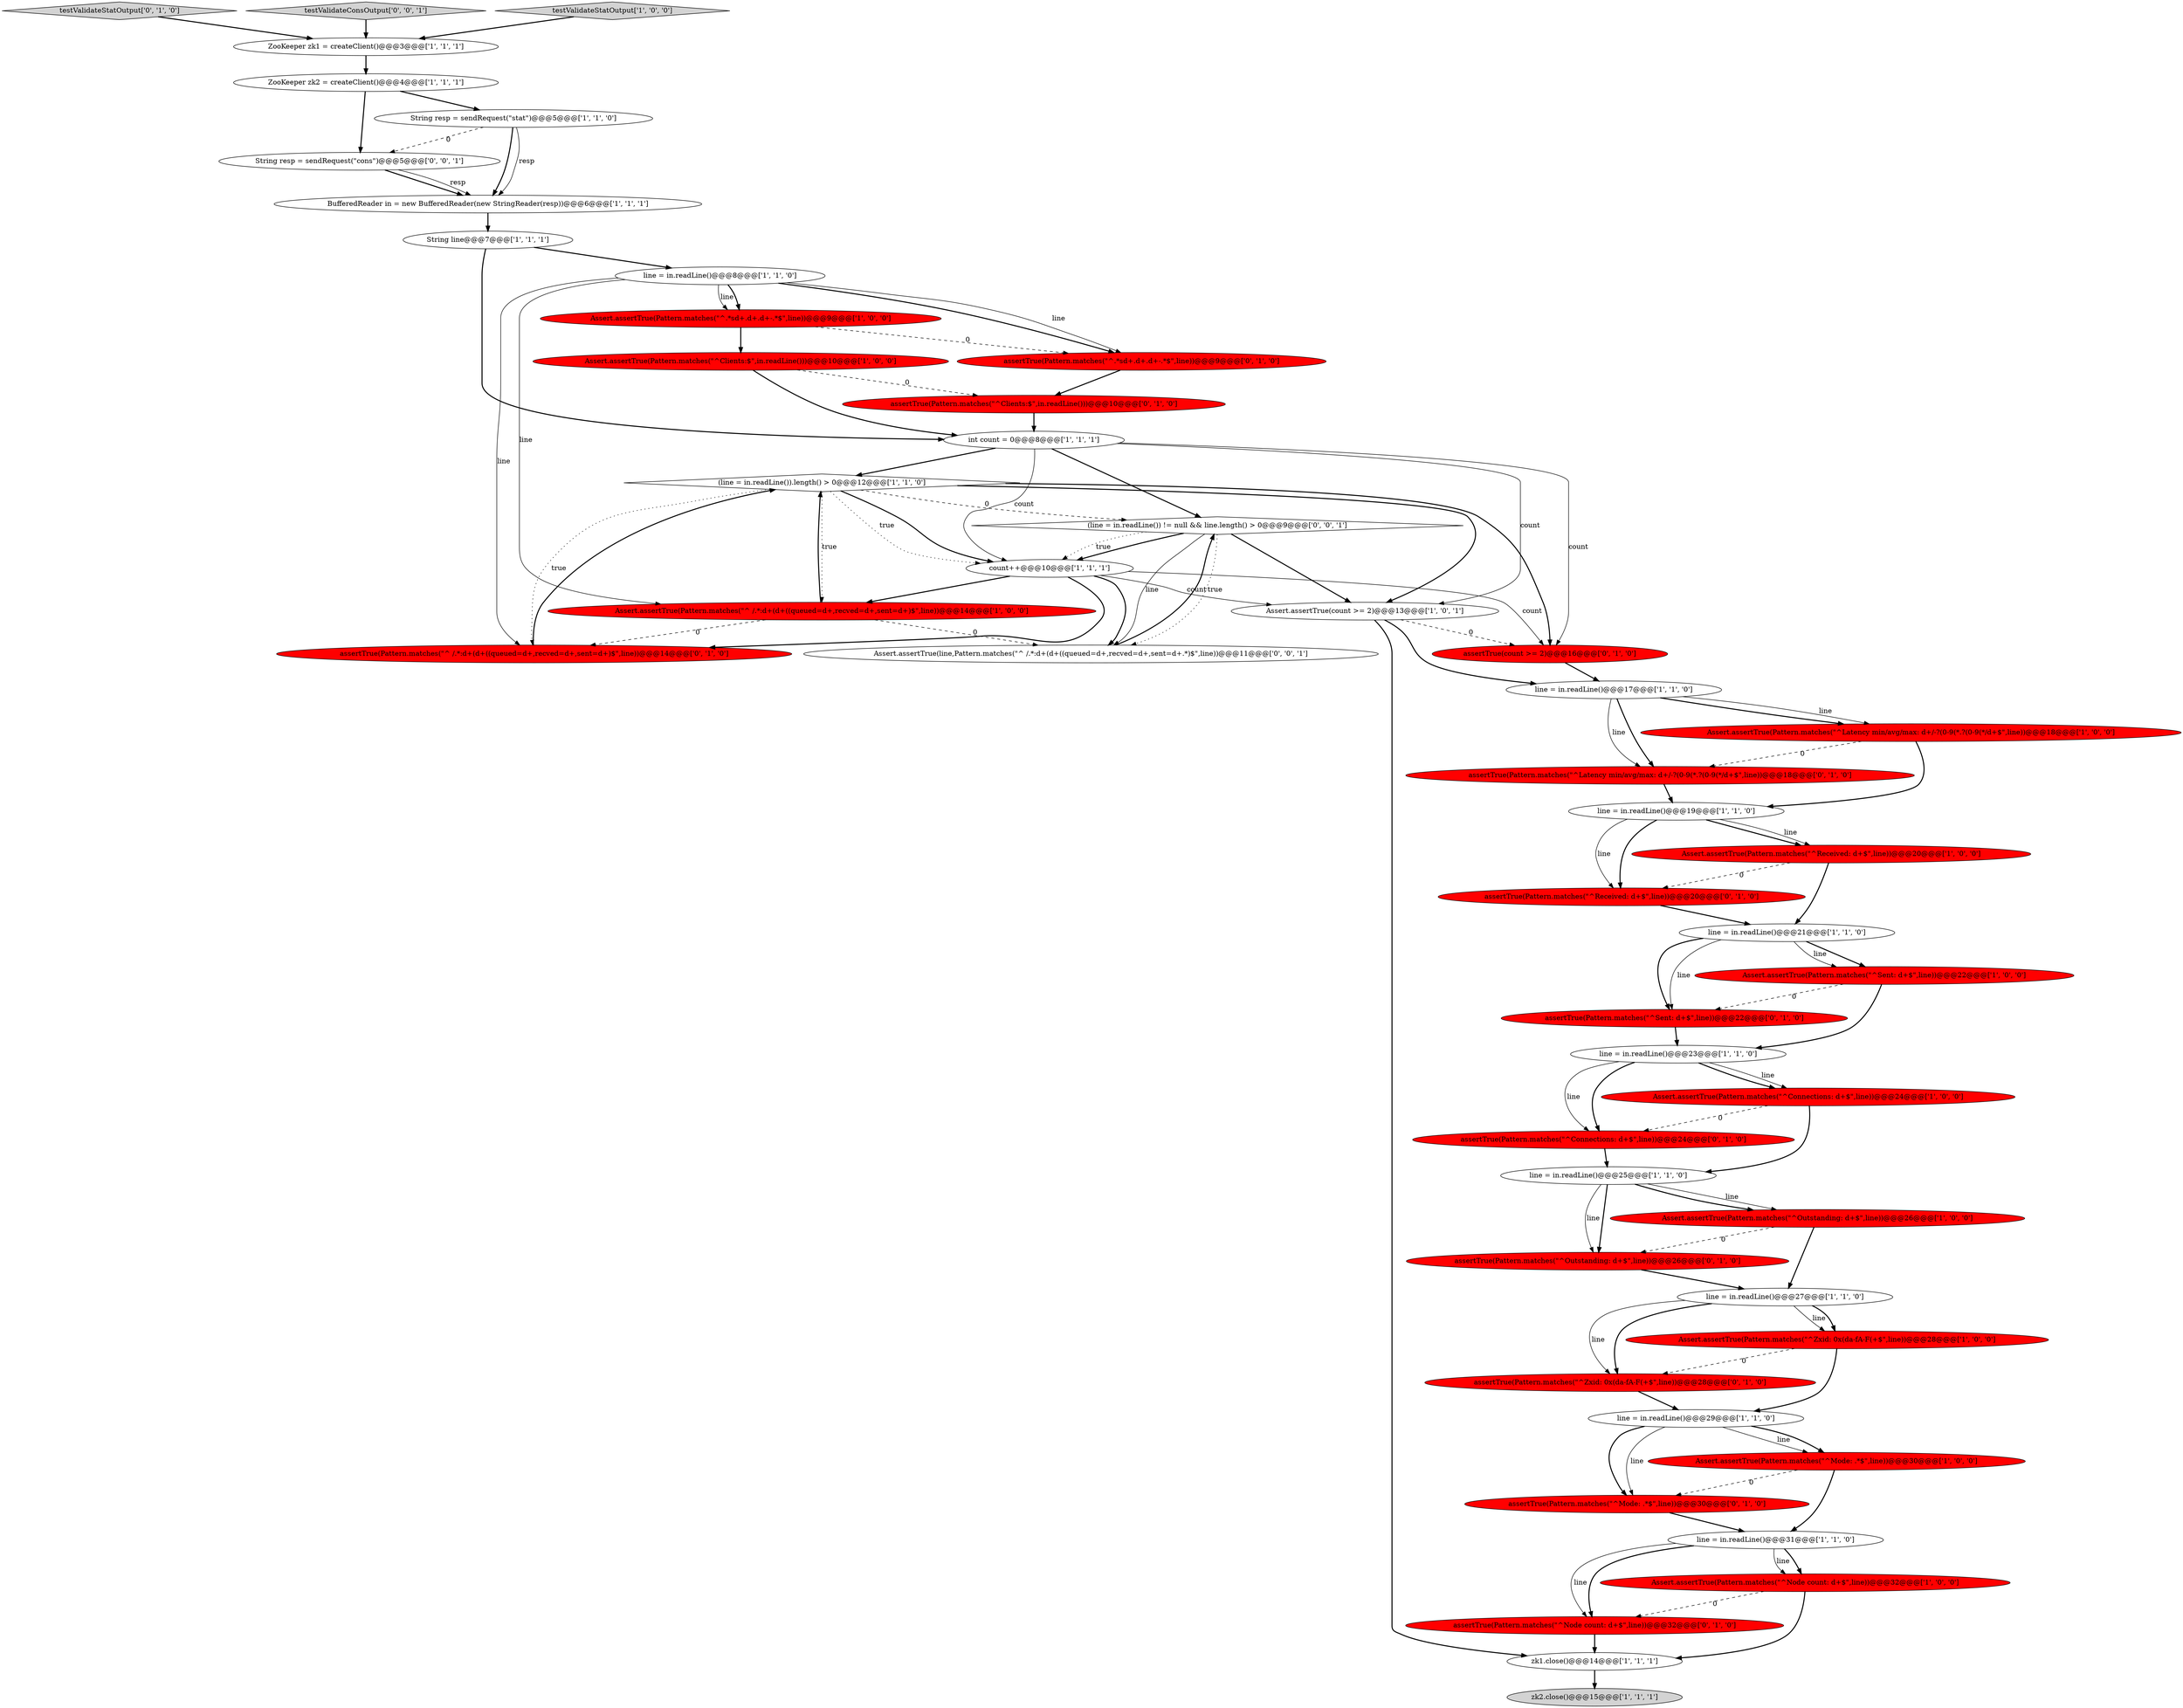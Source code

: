digraph {
29 [style = filled, label = "line = in.readLine()@@@19@@@['1', '1', '0']", fillcolor = white, shape = ellipse image = "AAA0AAABBB1BBB"];
25 [style = filled, label = "String resp = sendRequest(\"stat\")@@@5@@@['1', '1', '0']", fillcolor = white, shape = ellipse image = "AAA0AAABBB1BBB"];
33 [style = filled, label = "testValidateStatOutput['0', '1', '0']", fillcolor = lightgray, shape = diamond image = "AAA0AAABBB2BBB"];
22 [style = filled, label = "Assert.assertTrue(Pattern.matches(\"^Clients:$\",in.readLine()))@@@10@@@['1', '0', '0']", fillcolor = red, shape = ellipse image = "AAA1AAABBB1BBB"];
45 [style = filled, label = "(line = in.readLine()) != null && line.length() > 0@@@9@@@['0', '0', '1']", fillcolor = white, shape = diamond image = "AAA0AAABBB3BBB"];
19 [style = filled, label = "Assert.assertTrue(Pattern.matches(\"^ /.*:\d+\(\d+\(\(queued=\d+,recved=\d+,sent=\d+\)$\",line))@@@14@@@['1', '0', '0']", fillcolor = red, shape = ellipse image = "AAA1AAABBB1BBB"];
18 [style = filled, label = "String line@@@7@@@['1', '1', '1']", fillcolor = white, shape = ellipse image = "AAA0AAABBB1BBB"];
20 [style = filled, label = "line = in.readLine()@@@23@@@['1', '1', '0']", fillcolor = white, shape = ellipse image = "AAA0AAABBB1BBB"];
10 [style = filled, label = "zk2.close()@@@15@@@['1', '1', '1']", fillcolor = lightgray, shape = ellipse image = "AAA0AAABBB1BBB"];
12 [style = filled, label = "line = in.readLine()@@@8@@@['1', '1', '0']", fillcolor = white, shape = ellipse image = "AAA0AAABBB1BBB"];
24 [style = filled, label = "Assert.assertTrue(Pattern.matches(\"^Sent: \d+$\",line))@@@22@@@['1', '0', '0']", fillcolor = red, shape = ellipse image = "AAA1AAABBB1BBB"];
31 [style = filled, label = "Assert.assertTrue(Pattern.matches(\"^Node count: \d+$\",line))@@@32@@@['1', '0', '0']", fillcolor = red, shape = ellipse image = "AAA1AAABBB1BBB"];
40 [style = filled, label = "assertTrue(Pattern.matches(\"^Latency min/avg/max: \d+/-?(0-9(*.?(0-9(*/\d+$\",line))@@@18@@@['0', '1', '0']", fillcolor = red, shape = ellipse image = "AAA1AAABBB2BBB"];
1 [style = filled, label = "Assert.assertTrue(Pattern.matches(\"^Connections: \d+$\",line))@@@24@@@['1', '0', '0']", fillcolor = red, shape = ellipse image = "AAA1AAABBB1BBB"];
7 [style = filled, label = "zk1.close()@@@14@@@['1', '1', '1']", fillcolor = white, shape = ellipse image = "AAA0AAABBB1BBB"];
37 [style = filled, label = "assertTrue(Pattern.matches(\"^Mode: .*$\",line))@@@30@@@['0', '1', '0']", fillcolor = red, shape = ellipse image = "AAA1AAABBB2BBB"];
46 [style = filled, label = "testValidateConsOutput['0', '0', '1']", fillcolor = lightgray, shape = diamond image = "AAA0AAABBB3BBB"];
0 [style = filled, label = "line = in.readLine()@@@17@@@['1', '1', '0']", fillcolor = white, shape = ellipse image = "AAA0AAABBB1BBB"];
39 [style = filled, label = "assertTrue(Pattern.matches(\"^ /.*:\d+\(\d+\(\(queued=\d+,recved=\d+,sent=\d+\)$\",line))@@@14@@@['0', '1', '0']", fillcolor = red, shape = ellipse image = "AAA1AAABBB2BBB"];
15 [style = filled, label = "Assert.assertTrue(Pattern.matches(\"^Mode: .*$\",line))@@@30@@@['1', '0', '0']", fillcolor = red, shape = ellipse image = "AAA1AAABBB1BBB"];
8 [style = filled, label = "line = in.readLine()@@@25@@@['1', '1', '0']", fillcolor = white, shape = ellipse image = "AAA0AAABBB1BBB"];
9 [style = filled, label = "ZooKeeper zk2 = createClient()@@@4@@@['1', '1', '1']", fillcolor = white, shape = ellipse image = "AAA0AAABBB1BBB"];
2 [style = filled, label = "testValidateStatOutput['1', '0', '0']", fillcolor = lightgray, shape = diamond image = "AAA0AAABBB1BBB"];
23 [style = filled, label = "Assert.assertTrue(Pattern.matches(\"^Received: \d+$\",line))@@@20@@@['1', '0', '0']", fillcolor = red, shape = ellipse image = "AAA1AAABBB1BBB"];
48 [style = filled, label = "String resp = sendRequest(\"cons\")@@@5@@@['0', '0', '1']", fillcolor = white, shape = ellipse image = "AAA0AAABBB3BBB"];
38 [style = filled, label = "assertTrue(Pattern.matches(\"^Sent: \d+$\",line))@@@22@@@['0', '1', '0']", fillcolor = red, shape = ellipse image = "AAA1AAABBB2BBB"];
3 [style = filled, label = "Assert.assertTrue(Pattern.matches(\"^.*\s\d+\.\d+\.\d+-.*$\",line))@@@9@@@['1', '0', '0']", fillcolor = red, shape = ellipse image = "AAA1AAABBB1BBB"];
21 [style = filled, label = "BufferedReader in = new BufferedReader(new StringReader(resp))@@@6@@@['1', '1', '1']", fillcolor = white, shape = ellipse image = "AAA0AAABBB1BBB"];
4 [style = filled, label = "Assert.assertTrue(Pattern.matches(\"^Latency min/avg/max: \d+/-?(0-9(*.?(0-9(*/\d+$\",line))@@@18@@@['1', '0', '0']", fillcolor = red, shape = ellipse image = "AAA1AAABBB1BBB"];
35 [style = filled, label = "assertTrue(Pattern.matches(\"^.*\s\d+\.\d+\.\d+-.*$\",line))@@@9@@@['0', '1', '0']", fillcolor = red, shape = ellipse image = "AAA1AAABBB2BBB"];
47 [style = filled, label = "Assert.assertTrue(line,Pattern.matches(\"^ /.*:\d+\(\d+\(\(queued=\d+,recved=\d+,sent=\d+.*\)$\",line))@@@11@@@['0', '0', '1']", fillcolor = white, shape = ellipse image = "AAA0AAABBB3BBB"];
28 [style = filled, label = "(line = in.readLine()).length() > 0@@@12@@@['1', '1', '0']", fillcolor = white, shape = diamond image = "AAA0AAABBB1BBB"];
13 [style = filled, label = "line = in.readLine()@@@31@@@['1', '1', '0']", fillcolor = white, shape = ellipse image = "AAA0AAABBB1BBB"];
36 [style = filled, label = "assertTrue(Pattern.matches(\"^Outstanding: \d+$\",line))@@@26@@@['0', '1', '0']", fillcolor = red, shape = ellipse image = "AAA1AAABBB2BBB"];
5 [style = filled, label = "line = in.readLine()@@@21@@@['1', '1', '0']", fillcolor = white, shape = ellipse image = "AAA0AAABBB1BBB"];
6 [style = filled, label = "Assert.assertTrue(Pattern.matches(\"^Zxid: 0x(\da-fA-F(+$\",line))@@@28@@@['1', '0', '0']", fillcolor = red, shape = ellipse image = "AAA1AAABBB1BBB"];
17 [style = filled, label = "line = in.readLine()@@@29@@@['1', '1', '0']", fillcolor = white, shape = ellipse image = "AAA0AAABBB1BBB"];
34 [style = filled, label = "assertTrue(count >= 2)@@@16@@@['0', '1', '0']", fillcolor = red, shape = ellipse image = "AAA1AAABBB2BBB"];
14 [style = filled, label = "count++@@@10@@@['1', '1', '1']", fillcolor = white, shape = ellipse image = "AAA0AAABBB1BBB"];
16 [style = filled, label = "int count = 0@@@8@@@['1', '1', '1']", fillcolor = white, shape = ellipse image = "AAA0AAABBB1BBB"];
32 [style = filled, label = "assertTrue(Pattern.matches(\"^Connections: \d+$\",line))@@@24@@@['0', '1', '0']", fillcolor = red, shape = ellipse image = "AAA1AAABBB2BBB"];
42 [style = filled, label = "assertTrue(Pattern.matches(\"^Zxid: 0x(\da-fA-F(+$\",line))@@@28@@@['0', '1', '0']", fillcolor = red, shape = ellipse image = "AAA1AAABBB2BBB"];
44 [style = filled, label = "assertTrue(Pattern.matches(\"^Clients:$\",in.readLine()))@@@10@@@['0', '1', '0']", fillcolor = red, shape = ellipse image = "AAA1AAABBB2BBB"];
41 [style = filled, label = "assertTrue(Pattern.matches(\"^Received: \d+$\",line))@@@20@@@['0', '1', '0']", fillcolor = red, shape = ellipse image = "AAA1AAABBB2BBB"];
27 [style = filled, label = "line = in.readLine()@@@27@@@['1', '1', '0']", fillcolor = white, shape = ellipse image = "AAA0AAABBB1BBB"];
30 [style = filled, label = "ZooKeeper zk1 = createClient()@@@3@@@['1', '1', '1']", fillcolor = white, shape = ellipse image = "AAA0AAABBB1BBB"];
26 [style = filled, label = "Assert.assertTrue(Pattern.matches(\"^Outstanding: \d+$\",line))@@@26@@@['1', '0', '0']", fillcolor = red, shape = ellipse image = "AAA1AAABBB1BBB"];
43 [style = filled, label = "assertTrue(Pattern.matches(\"^Node count: \d+$\",line))@@@32@@@['0', '1', '0']", fillcolor = red, shape = ellipse image = "AAA1AAABBB2BBB"];
11 [style = filled, label = "Assert.assertTrue(count >= 2)@@@13@@@['1', '0', '1']", fillcolor = white, shape = ellipse image = "AAA0AAABBB1BBB"];
22->44 [style = dashed, label="0"];
16->11 [style = solid, label="count"];
28->45 [style = dashed, label="0"];
27->42 [style = solid, label="line"];
31->43 [style = dashed, label="0"];
25->48 [style = dashed, label="0"];
28->14 [style = dotted, label="true"];
19->47 [style = dashed, label="0"];
28->19 [style = dotted, label="true"];
5->38 [style = bold, label=""];
21->18 [style = bold, label=""];
28->14 [style = bold, label=""];
12->39 [style = solid, label="line"];
8->36 [style = bold, label=""];
16->34 [style = solid, label="count"];
48->21 [style = bold, label=""];
20->32 [style = solid, label="line"];
48->21 [style = solid, label="resp"];
0->40 [style = bold, label=""];
19->28 [style = bold, label=""];
13->31 [style = bold, label=""];
25->21 [style = bold, label=""];
8->26 [style = solid, label="line"];
15->13 [style = bold, label=""];
35->44 [style = bold, label=""];
16->45 [style = bold, label=""];
18->12 [style = bold, label=""];
5->24 [style = solid, label="line"];
9->48 [style = bold, label=""];
6->42 [style = dashed, label="0"];
17->15 [style = solid, label="line"];
29->23 [style = bold, label=""];
12->35 [style = bold, label=""];
17->37 [style = bold, label=""];
34->0 [style = bold, label=""];
13->31 [style = solid, label="line"];
14->11 [style = solid, label="count"];
45->11 [style = bold, label=""];
45->47 [style = solid, label="line"];
24->20 [style = bold, label=""];
29->23 [style = solid, label="line"];
26->27 [style = bold, label=""];
45->14 [style = bold, label=""];
44->16 [style = bold, label=""];
13->43 [style = bold, label=""];
17->15 [style = bold, label=""];
33->30 [style = bold, label=""];
0->4 [style = solid, label="line"];
37->13 [style = bold, label=""];
14->39 [style = bold, label=""];
24->38 [style = dashed, label="0"];
12->19 [style = solid, label="line"];
40->29 [style = bold, label=""];
6->17 [style = bold, label=""];
38->20 [style = bold, label=""];
1->8 [style = bold, label=""];
3->35 [style = dashed, label="0"];
23->5 [style = bold, label=""];
22->16 [style = bold, label=""];
29->41 [style = solid, label="line"];
11->34 [style = dashed, label="0"];
12->3 [style = solid, label="line"];
14->19 [style = bold, label=""];
12->35 [style = solid, label="line"];
30->9 [style = bold, label=""];
4->29 [style = bold, label=""];
20->1 [style = bold, label=""];
1->32 [style = dashed, label="0"];
31->7 [style = bold, label=""];
8->36 [style = solid, label="line"];
43->7 [style = bold, label=""];
5->38 [style = solid, label="line"];
32->8 [style = bold, label=""];
46->30 [style = bold, label=""];
17->37 [style = solid, label="line"];
19->39 [style = dashed, label="0"];
45->14 [style = dotted, label="true"];
5->24 [style = bold, label=""];
14->47 [style = bold, label=""];
47->45 [style = bold, label=""];
12->3 [style = bold, label=""];
45->47 [style = dotted, label="true"];
27->6 [style = solid, label="line"];
18->16 [style = bold, label=""];
13->43 [style = solid, label="line"];
28->34 [style = bold, label=""];
7->10 [style = bold, label=""];
15->37 [style = dashed, label="0"];
29->41 [style = bold, label=""];
28->11 [style = bold, label=""];
42->17 [style = bold, label=""];
16->14 [style = solid, label="count"];
20->32 [style = bold, label=""];
3->22 [style = bold, label=""];
27->6 [style = bold, label=""];
39->28 [style = bold, label=""];
27->42 [style = bold, label=""];
20->1 [style = solid, label="line"];
11->0 [style = bold, label=""];
16->28 [style = bold, label=""];
36->27 [style = bold, label=""];
0->4 [style = bold, label=""];
9->25 [style = bold, label=""];
25->21 [style = solid, label="resp"];
0->40 [style = solid, label="line"];
14->34 [style = solid, label="count"];
23->41 [style = dashed, label="0"];
26->36 [style = dashed, label="0"];
2->30 [style = bold, label=""];
28->39 [style = dotted, label="true"];
4->40 [style = dashed, label="0"];
11->7 [style = bold, label=""];
41->5 [style = bold, label=""];
8->26 [style = bold, label=""];
}
